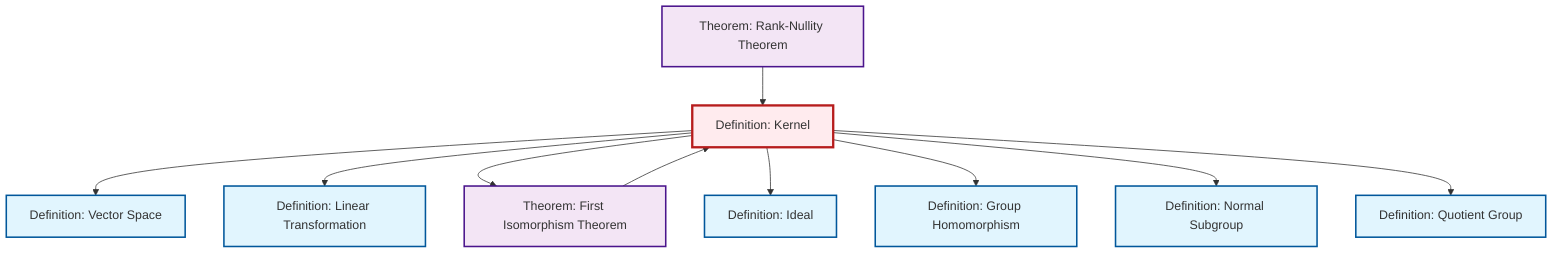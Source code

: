 graph TD
    classDef definition fill:#e1f5fe,stroke:#01579b,stroke-width:2px
    classDef theorem fill:#f3e5f5,stroke:#4a148c,stroke-width:2px
    classDef axiom fill:#fff3e0,stroke:#e65100,stroke-width:2px
    classDef example fill:#e8f5e9,stroke:#1b5e20,stroke-width:2px
    classDef current fill:#ffebee,stroke:#b71c1c,stroke-width:3px
    def-ideal["Definition: Ideal"]:::definition
    def-quotient-group["Definition: Quotient Group"]:::definition
    thm-rank-nullity["Theorem: Rank-Nullity Theorem"]:::theorem
    thm-first-isomorphism["Theorem: First Isomorphism Theorem"]:::theorem
    def-normal-subgroup["Definition: Normal Subgroup"]:::definition
    def-linear-transformation["Definition: Linear Transformation"]:::definition
    def-vector-space["Definition: Vector Space"]:::definition
    def-kernel["Definition: Kernel"]:::definition
    def-homomorphism["Definition: Group Homomorphism"]:::definition
    def-kernel --> def-vector-space
    def-kernel --> def-linear-transformation
    def-kernel --> thm-first-isomorphism
    def-kernel --> def-ideal
    def-kernel --> def-homomorphism
    def-kernel --> def-normal-subgroup
    def-kernel --> def-quotient-group
    thm-first-isomorphism --> def-kernel
    thm-rank-nullity --> def-kernel
    class def-kernel current